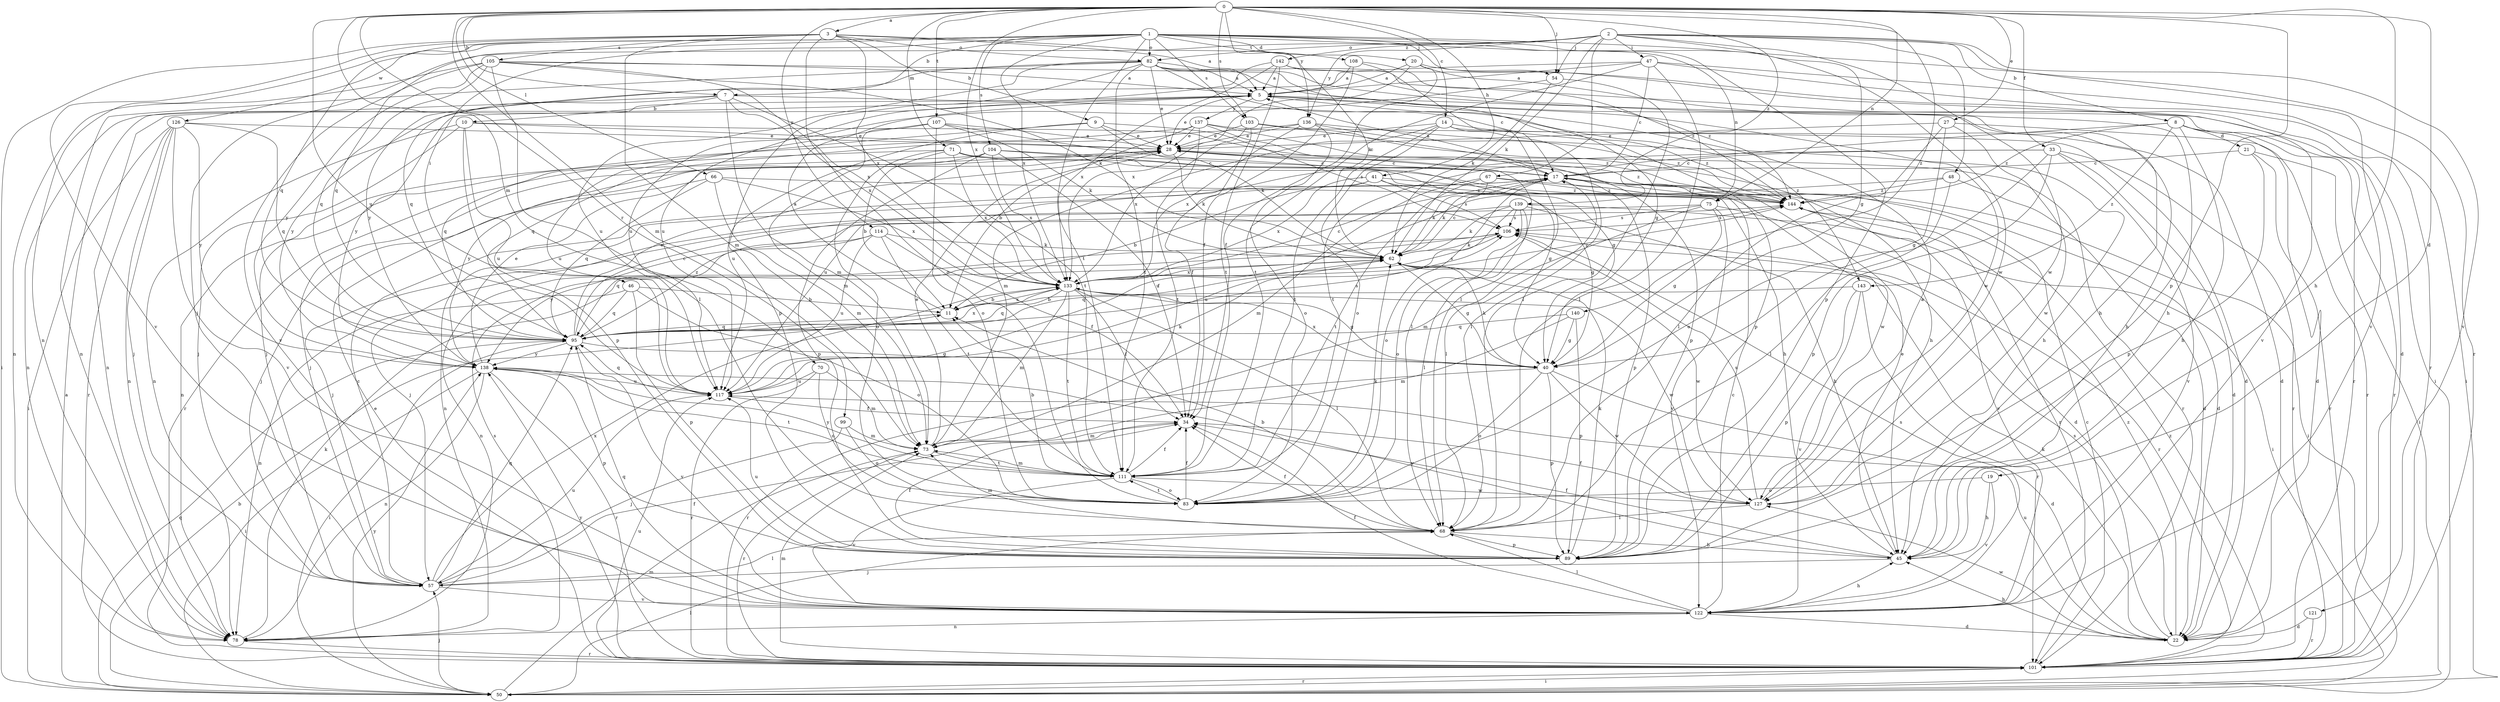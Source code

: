 strict digraph  {
0;
1;
2;
3;
5;
7;
8;
9;
10;
11;
14;
17;
19;
20;
21;
22;
27;
28;
33;
34;
40;
41;
45;
46;
47;
48;
50;
54;
57;
62;
66;
67;
68;
70;
71;
73;
75;
78;
82;
83;
89;
95;
99;
101;
103;
104;
105;
106;
107;
108;
111;
114;
117;
121;
122;
126;
127;
133;
136;
137;
138;
139;
140;
142;
143;
144;
0 -> 3  [label=a];
0 -> 7  [label=b];
0 -> 14  [label=c];
0 -> 19  [label=d];
0 -> 27  [label=e];
0 -> 33  [label=f];
0 -> 41  [label=h];
0 -> 45  [label=h];
0 -> 54  [label=j];
0 -> 66  [label=l];
0 -> 70  [label=m];
0 -> 71  [label=m];
0 -> 73  [label=m];
0 -> 75  [label=n];
0 -> 89  [label=p];
0 -> 99  [label=r];
0 -> 103  [label=s];
0 -> 107  [label=t];
0 -> 114  [label=u];
0 -> 117  [label=u];
0 -> 133  [label=x];
0 -> 136  [label=y];
0 -> 139  [label=z];
0 -> 140  [label=z];
1 -> 7  [label=b];
1 -> 20  [label=d];
1 -> 46  [label=i];
1 -> 54  [label=j];
1 -> 75  [label=n];
1 -> 78  [label=n];
1 -> 82  [label=o];
1 -> 89  [label=p];
1 -> 95  [label=q];
1 -> 101  [label=r];
1 -> 103  [label=s];
1 -> 104  [label=s];
1 -> 108  [label=t];
1 -> 111  [label=t];
1 -> 126  [label=w];
1 -> 127  [label=w];
1 -> 133  [label=x];
2 -> 8  [label=b];
2 -> 40  [label=g];
2 -> 47  [label=i];
2 -> 48  [label=i];
2 -> 54  [label=j];
2 -> 57  [label=j];
2 -> 62  [label=k];
2 -> 67  [label=l];
2 -> 82  [label=o];
2 -> 121  [label=v];
2 -> 122  [label=v];
2 -> 127  [label=w];
2 -> 136  [label=y];
2 -> 142  [label=z];
3 -> 5  [label=a];
3 -> 9  [label=b];
3 -> 50  [label=i];
3 -> 62  [label=k];
3 -> 73  [label=m];
3 -> 82  [label=o];
3 -> 83  [label=o];
3 -> 95  [label=q];
3 -> 105  [label=s];
3 -> 122  [label=v];
3 -> 133  [label=x];
5 -> 28  [label=e];
5 -> 45  [label=h];
5 -> 78  [label=n];
5 -> 89  [label=p];
5 -> 101  [label=r];
5 -> 137  [label=y];
5 -> 138  [label=y];
7 -> 10  [label=b];
7 -> 73  [label=m];
7 -> 78  [label=n];
7 -> 111  [label=t];
7 -> 133  [label=x];
7 -> 138  [label=y];
7 -> 143  [label=z];
8 -> 21  [label=d];
8 -> 22  [label=d];
8 -> 45  [label=h];
8 -> 101  [label=r];
8 -> 111  [label=t];
8 -> 143  [label=z];
8 -> 144  [label=z];
9 -> 28  [label=e];
9 -> 62  [label=k];
9 -> 95  [label=q];
9 -> 106  [label=s];
9 -> 117  [label=u];
10 -> 28  [label=e];
10 -> 57  [label=j];
10 -> 78  [label=n];
10 -> 89  [label=p];
10 -> 117  [label=u];
10 -> 144  [label=z];
11 -> 5  [label=a];
11 -> 95  [label=q];
11 -> 133  [label=x];
14 -> 22  [label=d];
14 -> 28  [label=e];
14 -> 68  [label=l];
14 -> 73  [label=m];
14 -> 83  [label=o];
14 -> 111  [label=t];
14 -> 144  [label=z];
17 -> 5  [label=a];
17 -> 50  [label=i];
17 -> 62  [label=k];
17 -> 68  [label=l];
17 -> 83  [label=o];
17 -> 89  [label=p];
17 -> 101  [label=r];
17 -> 144  [label=z];
19 -> 45  [label=h];
19 -> 83  [label=o];
19 -> 122  [label=v];
20 -> 5  [label=a];
20 -> 34  [label=f];
20 -> 45  [label=h];
20 -> 122  [label=v];
20 -> 133  [label=x];
21 -> 17  [label=c];
21 -> 50  [label=i];
21 -> 89  [label=p];
21 -> 101  [label=r];
22 -> 45  [label=h];
22 -> 62  [label=k];
22 -> 106  [label=s];
22 -> 117  [label=u];
22 -> 127  [label=w];
22 -> 144  [label=z];
27 -> 28  [label=e];
27 -> 40  [label=g];
27 -> 68  [label=l];
27 -> 101  [label=r];
27 -> 127  [label=w];
28 -> 17  [label=c];
28 -> 57  [label=j];
28 -> 62  [label=k];
28 -> 101  [label=r];
28 -> 144  [label=z];
33 -> 17  [label=c];
33 -> 22  [label=d];
33 -> 83  [label=o];
33 -> 89  [label=p];
33 -> 101  [label=r];
33 -> 117  [label=u];
33 -> 122  [label=v];
34 -> 73  [label=m];
40 -> 22  [label=d];
40 -> 62  [label=k];
40 -> 83  [label=o];
40 -> 89  [label=p];
40 -> 101  [label=r];
40 -> 127  [label=w];
40 -> 133  [label=x];
41 -> 11  [label=b];
41 -> 40  [label=g];
41 -> 78  [label=n];
41 -> 106  [label=s];
41 -> 133  [label=x];
41 -> 144  [label=z];
45 -> 28  [label=e];
45 -> 34  [label=f];
45 -> 57  [label=j];
45 -> 138  [label=y];
46 -> 11  [label=b];
46 -> 78  [label=n];
46 -> 83  [label=o];
46 -> 89  [label=p];
46 -> 95  [label=q];
47 -> 5  [label=a];
47 -> 17  [label=c];
47 -> 50  [label=i];
47 -> 68  [label=l];
47 -> 101  [label=r];
47 -> 111  [label=t];
47 -> 138  [label=y];
48 -> 22  [label=d];
48 -> 68  [label=l];
48 -> 117  [label=u];
48 -> 144  [label=z];
50 -> 5  [label=a];
50 -> 11  [label=b];
50 -> 57  [label=j];
50 -> 68  [label=l];
50 -> 73  [label=m];
50 -> 95  [label=q];
50 -> 101  [label=r];
50 -> 138  [label=y];
54 -> 62  [label=k];
54 -> 68  [label=l];
54 -> 117  [label=u];
57 -> 17  [label=c];
57 -> 34  [label=f];
57 -> 68  [label=l];
57 -> 95  [label=q];
57 -> 117  [label=u];
57 -> 122  [label=v];
57 -> 133  [label=x];
62 -> 17  [label=c];
62 -> 40  [label=g];
62 -> 95  [label=q];
62 -> 127  [label=w];
62 -> 133  [label=x];
66 -> 57  [label=j];
66 -> 73  [label=m];
66 -> 95  [label=q];
66 -> 133  [label=x];
66 -> 144  [label=z];
67 -> 22  [label=d];
67 -> 62  [label=k];
67 -> 73  [label=m];
67 -> 111  [label=t];
67 -> 144  [label=z];
68 -> 11  [label=b];
68 -> 34  [label=f];
68 -> 45  [label=h];
68 -> 73  [label=m];
68 -> 89  [label=p];
70 -> 73  [label=m];
70 -> 83  [label=o];
70 -> 101  [label=r];
70 -> 117  [label=u];
71 -> 11  [label=b];
71 -> 17  [label=c];
71 -> 45  [label=h];
71 -> 78  [label=n];
71 -> 83  [label=o];
71 -> 127  [label=w];
71 -> 133  [label=x];
73 -> 28  [label=e];
73 -> 101  [label=r];
73 -> 111  [label=t];
75 -> 22  [label=d];
75 -> 40  [label=g];
75 -> 57  [label=j];
75 -> 73  [label=m];
75 -> 106  [label=s];
75 -> 122  [label=v];
78 -> 62  [label=k];
78 -> 101  [label=r];
78 -> 106  [label=s];
82 -> 5  [label=a];
82 -> 17  [label=c];
82 -> 22  [label=d];
82 -> 28  [label=e];
82 -> 40  [label=g];
82 -> 45  [label=h];
82 -> 78  [label=n];
82 -> 89  [label=p];
82 -> 95  [label=q];
82 -> 111  [label=t];
82 -> 117  [label=u];
83 -> 34  [label=f];
83 -> 62  [label=k];
83 -> 111  [label=t];
89 -> 34  [label=f];
89 -> 62  [label=k];
89 -> 117  [label=u];
95 -> 17  [label=c];
95 -> 28  [label=e];
95 -> 40  [label=g];
95 -> 50  [label=i];
95 -> 106  [label=s];
95 -> 122  [label=v];
95 -> 133  [label=x];
95 -> 138  [label=y];
95 -> 144  [label=z];
99 -> 57  [label=j];
99 -> 73  [label=m];
99 -> 83  [label=o];
101 -> 17  [label=c];
101 -> 28  [label=e];
101 -> 50  [label=i];
101 -> 73  [label=m];
101 -> 117  [label=u];
101 -> 138  [label=y];
101 -> 144  [label=z];
103 -> 22  [label=d];
103 -> 28  [label=e];
103 -> 34  [label=f];
103 -> 89  [label=p];
103 -> 133  [label=x];
104 -> 17  [label=c];
104 -> 34  [label=f];
104 -> 40  [label=g];
104 -> 89  [label=p];
104 -> 101  [label=r];
104 -> 133  [label=x];
104 -> 138  [label=y];
105 -> 5  [label=a];
105 -> 62  [label=k];
105 -> 68  [label=l];
105 -> 78  [label=n];
105 -> 95  [label=q];
105 -> 122  [label=v];
105 -> 127  [label=w];
105 -> 133  [label=x];
105 -> 138  [label=y];
106 -> 62  [label=k];
106 -> 78  [label=n];
106 -> 101  [label=r];
107 -> 28  [label=e];
107 -> 40  [label=g];
107 -> 62  [label=k];
107 -> 73  [label=m];
107 -> 83  [label=o];
107 -> 117  [label=u];
108 -> 5  [label=a];
108 -> 34  [label=f];
108 -> 68  [label=l];
108 -> 144  [label=z];
111 -> 11  [label=b];
111 -> 34  [label=f];
111 -> 73  [label=m];
111 -> 83  [label=o];
111 -> 122  [label=v];
111 -> 127  [label=w];
111 -> 138  [label=y];
114 -> 34  [label=f];
114 -> 62  [label=k];
114 -> 95  [label=q];
114 -> 111  [label=t];
114 -> 117  [label=u];
114 -> 138  [label=y];
117 -> 34  [label=f];
117 -> 62  [label=k];
117 -> 95  [label=q];
121 -> 22  [label=d];
121 -> 101  [label=r];
122 -> 17  [label=c];
122 -> 22  [label=d];
122 -> 34  [label=f];
122 -> 45  [label=h];
122 -> 68  [label=l];
122 -> 78  [label=n];
122 -> 95  [label=q];
122 -> 106  [label=s];
126 -> 28  [label=e];
126 -> 50  [label=i];
126 -> 57  [label=j];
126 -> 78  [label=n];
126 -> 95  [label=q];
126 -> 101  [label=r];
126 -> 122  [label=v];
126 -> 138  [label=y];
127 -> 5  [label=a];
127 -> 34  [label=f];
127 -> 68  [label=l];
127 -> 106  [label=s];
133 -> 11  [label=b];
133 -> 17  [label=c];
133 -> 34  [label=f];
133 -> 40  [label=g];
133 -> 68  [label=l];
133 -> 73  [label=m];
133 -> 95  [label=q];
133 -> 106  [label=s];
133 -> 111  [label=t];
133 -> 127  [label=w];
133 -> 144  [label=z];
136 -> 28  [label=e];
136 -> 45  [label=h];
136 -> 83  [label=o];
136 -> 95  [label=q];
136 -> 133  [label=x];
136 -> 144  [label=z];
137 -> 11  [label=b];
137 -> 17  [label=c];
137 -> 28  [label=e];
137 -> 45  [label=h];
137 -> 57  [label=j];
137 -> 68  [label=l];
137 -> 111  [label=t];
138 -> 28  [label=e];
138 -> 50  [label=i];
138 -> 78  [label=n];
138 -> 89  [label=p];
138 -> 101  [label=r];
138 -> 111  [label=t];
138 -> 117  [label=u];
139 -> 45  [label=h];
139 -> 50  [label=i];
139 -> 57  [label=j];
139 -> 62  [label=k];
139 -> 68  [label=l];
139 -> 83  [label=o];
139 -> 106  [label=s];
139 -> 117  [label=u];
140 -> 40  [label=g];
140 -> 73  [label=m];
140 -> 89  [label=p];
140 -> 95  [label=q];
142 -> 5  [label=a];
142 -> 50  [label=i];
142 -> 111  [label=t];
142 -> 117  [label=u];
142 -> 133  [label=x];
142 -> 144  [label=z];
143 -> 11  [label=b];
143 -> 89  [label=p];
143 -> 101  [label=r];
143 -> 122  [label=v];
144 -> 106  [label=s];
144 -> 122  [label=v];
}

